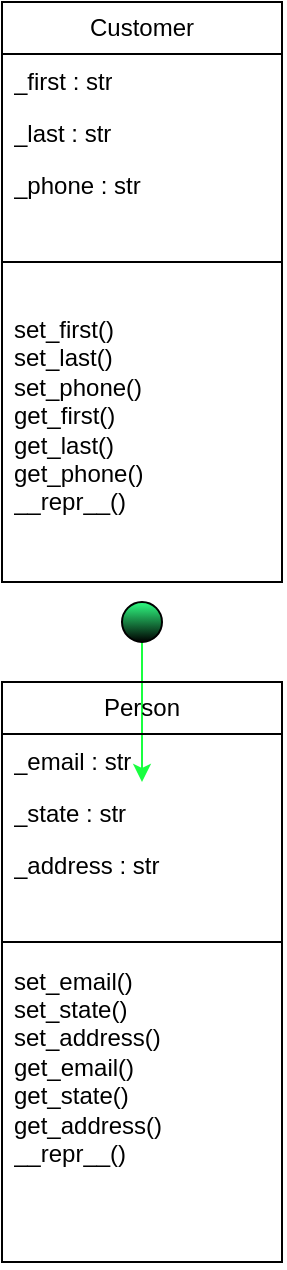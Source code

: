 <mxfile version="24.7.16">
  <diagram name="Page-1" id="rs0zecmKJqH8SWE7M-5S">
    <mxGraphModel dx="2074" dy="1132" grid="1" gridSize="10" guides="1" tooltips="1" connect="1" arrows="1" fold="1" page="1" pageScale="1" pageWidth="1100" pageHeight="850" math="0" shadow="0">
      <root>
        <mxCell id="0" />
        <mxCell id="1" parent="0" />
        <mxCell id="S9GCXrdml8dpz5QGTyyT-1" value="Customer" style="swimlane;fontStyle=0;childLayout=stackLayout;horizontal=1;startSize=26;fillColor=none;horizontalStack=0;resizeParent=1;resizeParentMax=0;resizeLast=0;collapsible=1;marginBottom=0;whiteSpace=wrap;html=1;swimlaneLine=1;" vertex="1" parent="1">
          <mxGeometry x="460" y="10" width="140" height="290" as="geometry" />
        </mxCell>
        <mxCell id="S9GCXrdml8dpz5QGTyyT-2" value="_first : str" style="text;strokeColor=none;fillColor=none;align=left;verticalAlign=top;spacingLeft=4;spacingRight=4;overflow=hidden;rotatable=0;points=[[0,0.5],[1,0.5]];portConstraint=eastwest;whiteSpace=wrap;html=1;" vertex="1" parent="S9GCXrdml8dpz5QGTyyT-1">
          <mxGeometry y="26" width="140" height="26" as="geometry" />
        </mxCell>
        <mxCell id="S9GCXrdml8dpz5QGTyyT-3" value="_last : str" style="text;strokeColor=none;fillColor=none;align=left;verticalAlign=top;spacingLeft=4;spacingRight=4;overflow=hidden;rotatable=0;points=[[0,0.5],[1,0.5]];portConstraint=eastwest;whiteSpace=wrap;html=1;" vertex="1" parent="S9GCXrdml8dpz5QGTyyT-1">
          <mxGeometry y="52" width="140" height="26" as="geometry" />
        </mxCell>
        <mxCell id="S9GCXrdml8dpz5QGTyyT-8" value="" style="endArrow=none;html=1;rounded=0;" edge="1" parent="S9GCXrdml8dpz5QGTyyT-1">
          <mxGeometry width="50" height="50" relative="1" as="geometry">
            <mxPoint y="130" as="sourcePoint" />
            <mxPoint x="140" y="130" as="targetPoint" />
            <Array as="points">
              <mxPoint x="70" y="130" />
            </Array>
          </mxGeometry>
        </mxCell>
        <mxCell id="S9GCXrdml8dpz5QGTyyT-4" value="_phone : str&lt;div&gt;&lt;br&gt;&lt;/div&gt;&lt;div&gt;&lt;br&gt;&lt;/div&gt;&lt;div&gt;&lt;br&gt;&lt;/div&gt;&lt;div&gt;&lt;br&gt;&lt;/div&gt;&lt;div&gt;set_first()&lt;/div&gt;&lt;div&gt;set_last()&lt;br&gt;&lt;/div&gt;&lt;div&gt;set_phone()&lt;br&gt;&lt;/div&gt;&lt;div&gt;get_first()&lt;br&gt;&lt;/div&gt;&lt;div&gt;get_last()&lt;br&gt;&lt;/div&gt;&lt;div&gt;get_phone()&lt;br&gt;&lt;/div&gt;&lt;div&gt;__repr__()&lt;br&gt;&lt;/div&gt;" style="text;strokeColor=none;fillColor=none;align=left;verticalAlign=top;spacingLeft=4;spacingRight=4;overflow=hidden;rotatable=0;points=[[0,0.5],[1,0.5]];portConstraint=eastwest;whiteSpace=wrap;html=1;" vertex="1" parent="S9GCXrdml8dpz5QGTyyT-1">
          <mxGeometry y="78" width="140" height="212" as="geometry" />
        </mxCell>
        <mxCell id="S9GCXrdml8dpz5QGTyyT-11" style="edgeStyle=orthogonalEdgeStyle;rounded=0;orthogonalLoop=1;jettySize=auto;html=1;strokeColor=#19FF40;" edge="1" parent="1" source="S9GCXrdml8dpz5QGTyyT-9">
          <mxGeometry relative="1" as="geometry">
            <mxPoint x="530" y="400" as="targetPoint" />
          </mxGeometry>
        </mxCell>
        <mxCell id="S9GCXrdml8dpz5QGTyyT-9" value="" style="ellipse;whiteSpace=wrap;html=1;aspect=fixed;fillColor=#30FF83;gradientColor=default;" vertex="1" parent="1">
          <mxGeometry x="520" y="310" width="20" height="20" as="geometry" />
        </mxCell>
        <mxCell id="S9GCXrdml8dpz5QGTyyT-12" value="Person" style="swimlane;fontStyle=0;childLayout=stackLayout;horizontal=1;startSize=26;fillColor=none;horizontalStack=0;resizeParent=1;resizeParentMax=0;resizeLast=0;collapsible=1;marginBottom=0;whiteSpace=wrap;html=1;swimlaneLine=1;" vertex="1" parent="1">
          <mxGeometry x="460" y="350" width="140" height="290" as="geometry" />
        </mxCell>
        <mxCell id="S9GCXrdml8dpz5QGTyyT-13" value="_email : str" style="text;strokeColor=none;fillColor=none;align=left;verticalAlign=top;spacingLeft=4;spacingRight=4;overflow=hidden;rotatable=0;points=[[0,0.5],[1,0.5]];portConstraint=eastwest;whiteSpace=wrap;html=1;" vertex="1" parent="S9GCXrdml8dpz5QGTyyT-12">
          <mxGeometry y="26" width="140" height="26" as="geometry" />
        </mxCell>
        <mxCell id="S9GCXrdml8dpz5QGTyyT-14" value="_state : str" style="text;strokeColor=none;fillColor=none;align=left;verticalAlign=top;spacingLeft=4;spacingRight=4;overflow=hidden;rotatable=0;points=[[0,0.5],[1,0.5]];portConstraint=eastwest;whiteSpace=wrap;html=1;" vertex="1" parent="S9GCXrdml8dpz5QGTyyT-12">
          <mxGeometry y="52" width="140" height="26" as="geometry" />
        </mxCell>
        <mxCell id="S9GCXrdml8dpz5QGTyyT-15" value="" style="endArrow=none;html=1;rounded=0;" edge="1" parent="S9GCXrdml8dpz5QGTyyT-12">
          <mxGeometry width="50" height="50" relative="1" as="geometry">
            <mxPoint y="130" as="sourcePoint" />
            <mxPoint x="140" y="130" as="targetPoint" />
            <Array as="points">
              <mxPoint x="70" y="130" />
            </Array>
          </mxGeometry>
        </mxCell>
        <mxCell id="S9GCXrdml8dpz5QGTyyT-16" value="&lt;div&gt;_address : str&lt;/div&gt;&lt;div&gt;&lt;br&gt;&lt;/div&gt;&lt;div&gt;&lt;br&gt;&lt;/div&gt;&lt;div&gt;&lt;br&gt;&lt;/div&gt;&lt;div&gt;set_email()&lt;/div&gt;&lt;div&gt;set_state()&lt;br&gt;&lt;/div&gt;&lt;div&gt;set_address()&lt;br&gt;&lt;/div&gt;&lt;div&gt;get_email()&lt;br&gt;&lt;/div&gt;&lt;div&gt;get_state()&lt;br&gt;&lt;/div&gt;&lt;div&gt;get_address()&lt;br&gt;&lt;/div&gt;&lt;div&gt;__repr__()&lt;br&gt;&lt;/div&gt;" style="text;strokeColor=none;fillColor=none;align=left;verticalAlign=top;spacingLeft=4;spacingRight=4;overflow=hidden;rotatable=0;points=[[0,0.5],[1,0.5]];portConstraint=eastwest;whiteSpace=wrap;html=1;" vertex="1" parent="S9GCXrdml8dpz5QGTyyT-12">
          <mxGeometry y="78" width="140" height="212" as="geometry" />
        </mxCell>
      </root>
    </mxGraphModel>
  </diagram>
</mxfile>
